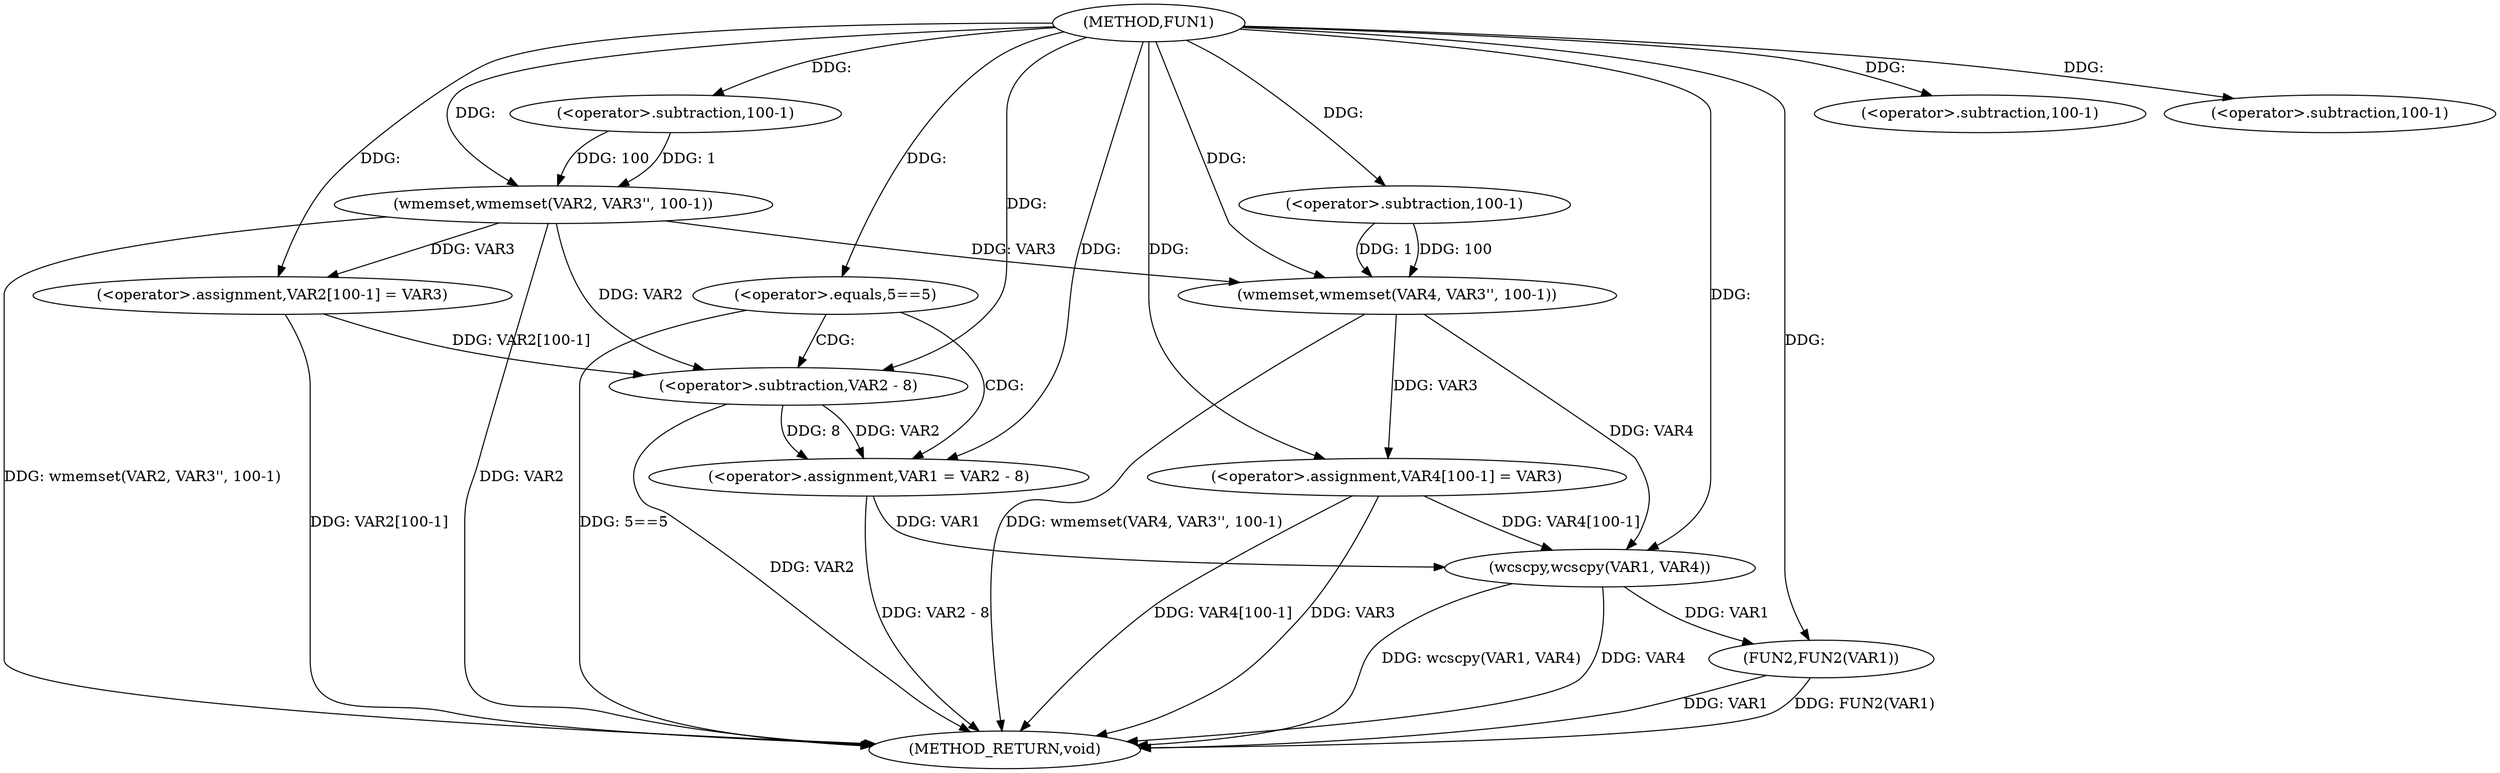 digraph FUN1 {  
"1000100" [label = "(METHOD,FUN1)" ]
"1000147" [label = "(METHOD_RETURN,void)" ]
"1000104" [label = "(wmemset,wmemset(VAR2, VAR3'', 100-1))" ]
"1000107" [label = "(<operator>.subtraction,100-1)" ]
"1000110" [label = "(<operator>.assignment,VAR2[100-1] = VAR3)" ]
"1000113" [label = "(<operator>.subtraction,100-1)" ]
"1000118" [label = "(<operator>.equals,5==5)" ]
"1000122" [label = "(<operator>.assignment,VAR1 = VAR2 - 8)" ]
"1000124" [label = "(<operator>.subtraction,VAR2 - 8)" ]
"1000129" [label = "(wmemset,wmemset(VAR4, VAR3'', 100-1))" ]
"1000132" [label = "(<operator>.subtraction,100-1)" ]
"1000135" [label = "(<operator>.assignment,VAR4[100-1] = VAR3)" ]
"1000138" [label = "(<operator>.subtraction,100-1)" ]
"1000142" [label = "(wcscpy,wcscpy(VAR1, VAR4))" ]
"1000145" [label = "(FUN2,FUN2(VAR1))" ]
  "1000142" -> "1000147"  [ label = "DDG: wcscpy(VAR1, VAR4)"] 
  "1000124" -> "1000147"  [ label = "DDG: VAR2"] 
  "1000104" -> "1000147"  [ label = "DDG: wmemset(VAR2, VAR3'', 100-1)"] 
  "1000104" -> "1000147"  [ label = "DDG: VAR2"] 
  "1000135" -> "1000147"  [ label = "DDG: VAR3"] 
  "1000118" -> "1000147"  [ label = "DDG: 5==5"] 
  "1000145" -> "1000147"  [ label = "DDG: VAR1"] 
  "1000110" -> "1000147"  [ label = "DDG: VAR2[100-1]"] 
  "1000122" -> "1000147"  [ label = "DDG: VAR2 - 8"] 
  "1000129" -> "1000147"  [ label = "DDG: wmemset(VAR4, VAR3'', 100-1)"] 
  "1000142" -> "1000147"  [ label = "DDG: VAR4"] 
  "1000135" -> "1000147"  [ label = "DDG: VAR4[100-1]"] 
  "1000145" -> "1000147"  [ label = "DDG: FUN2(VAR1)"] 
  "1000100" -> "1000104"  [ label = "DDG: "] 
  "1000107" -> "1000104"  [ label = "DDG: 100"] 
  "1000107" -> "1000104"  [ label = "DDG: 1"] 
  "1000100" -> "1000107"  [ label = "DDG: "] 
  "1000104" -> "1000110"  [ label = "DDG: VAR3"] 
  "1000100" -> "1000110"  [ label = "DDG: "] 
  "1000100" -> "1000113"  [ label = "DDG: "] 
  "1000100" -> "1000118"  [ label = "DDG: "] 
  "1000124" -> "1000122"  [ label = "DDG: VAR2"] 
  "1000124" -> "1000122"  [ label = "DDG: 8"] 
  "1000100" -> "1000122"  [ label = "DDG: "] 
  "1000104" -> "1000124"  [ label = "DDG: VAR2"] 
  "1000110" -> "1000124"  [ label = "DDG: VAR2[100-1]"] 
  "1000100" -> "1000124"  [ label = "DDG: "] 
  "1000100" -> "1000129"  [ label = "DDG: "] 
  "1000104" -> "1000129"  [ label = "DDG: VAR3"] 
  "1000132" -> "1000129"  [ label = "DDG: 100"] 
  "1000132" -> "1000129"  [ label = "DDG: 1"] 
  "1000100" -> "1000132"  [ label = "DDG: "] 
  "1000129" -> "1000135"  [ label = "DDG: VAR3"] 
  "1000100" -> "1000135"  [ label = "DDG: "] 
  "1000100" -> "1000138"  [ label = "DDG: "] 
  "1000122" -> "1000142"  [ label = "DDG: VAR1"] 
  "1000100" -> "1000142"  [ label = "DDG: "] 
  "1000129" -> "1000142"  [ label = "DDG: VAR4"] 
  "1000135" -> "1000142"  [ label = "DDG: VAR4[100-1]"] 
  "1000142" -> "1000145"  [ label = "DDG: VAR1"] 
  "1000100" -> "1000145"  [ label = "DDG: "] 
  "1000118" -> "1000124"  [ label = "CDG: "] 
  "1000118" -> "1000122"  [ label = "CDG: "] 
}
